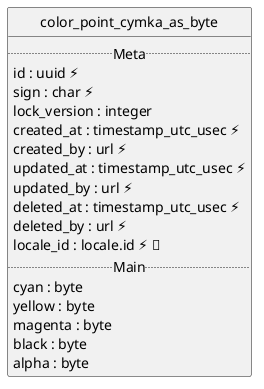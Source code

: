 @startuml uml
skinparam monochrome true
skinparam linetype ortho
hide circle

entity color_point_cymka_as_byte {
  .. Meta ..
  id : uuid ⚡
  sign : char ⚡
  lock_version : integer
  created_at : timestamp_utc_usec ⚡
  created_by : url ⚡
  updated_at : timestamp_utc_usec ⚡
  updated_by : url ⚡
  deleted_at : timestamp_utc_usec ⚡
  deleted_by : url ⚡
  locale_id : locale.id ⚡ 🔑
  .. Main ..
  cyan : byte
  yellow : byte
  magenta : byte
  black : byte
  alpha : byte
}

@enduml
